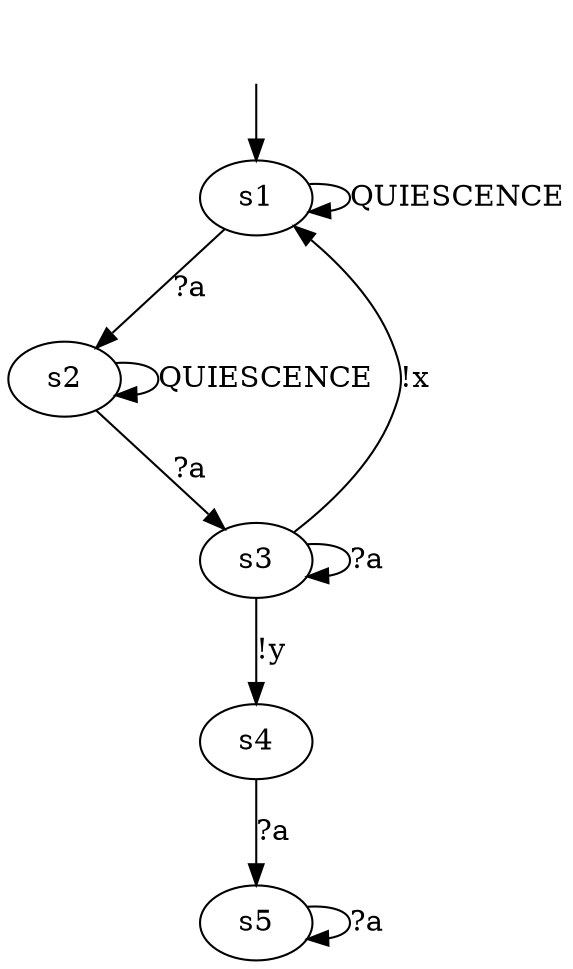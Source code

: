 digraph "../../DotModels/Iolts/08_iolts" {
s1 [label=s1];
s2 [label=s2];
s3 [label=s3];
s4 [label=s4];
s5 [label=s5];
s1 -> s1  [label=QUIESCENCE];
s1 -> s2  [label="?a"];
s2 -> s2  [label=QUIESCENCE];
s2 -> s3  [label="?a"];
s3 -> s1  [label="!x"];
s3 -> s3  [label="?a"];
s3 -> s4  [label="!y"];
s4 -> s5  [label="?a"];
s5 -> s5  [label="?a"];
__start0 [label="", shape=none];
__start0 -> s1  [label=""];
}
